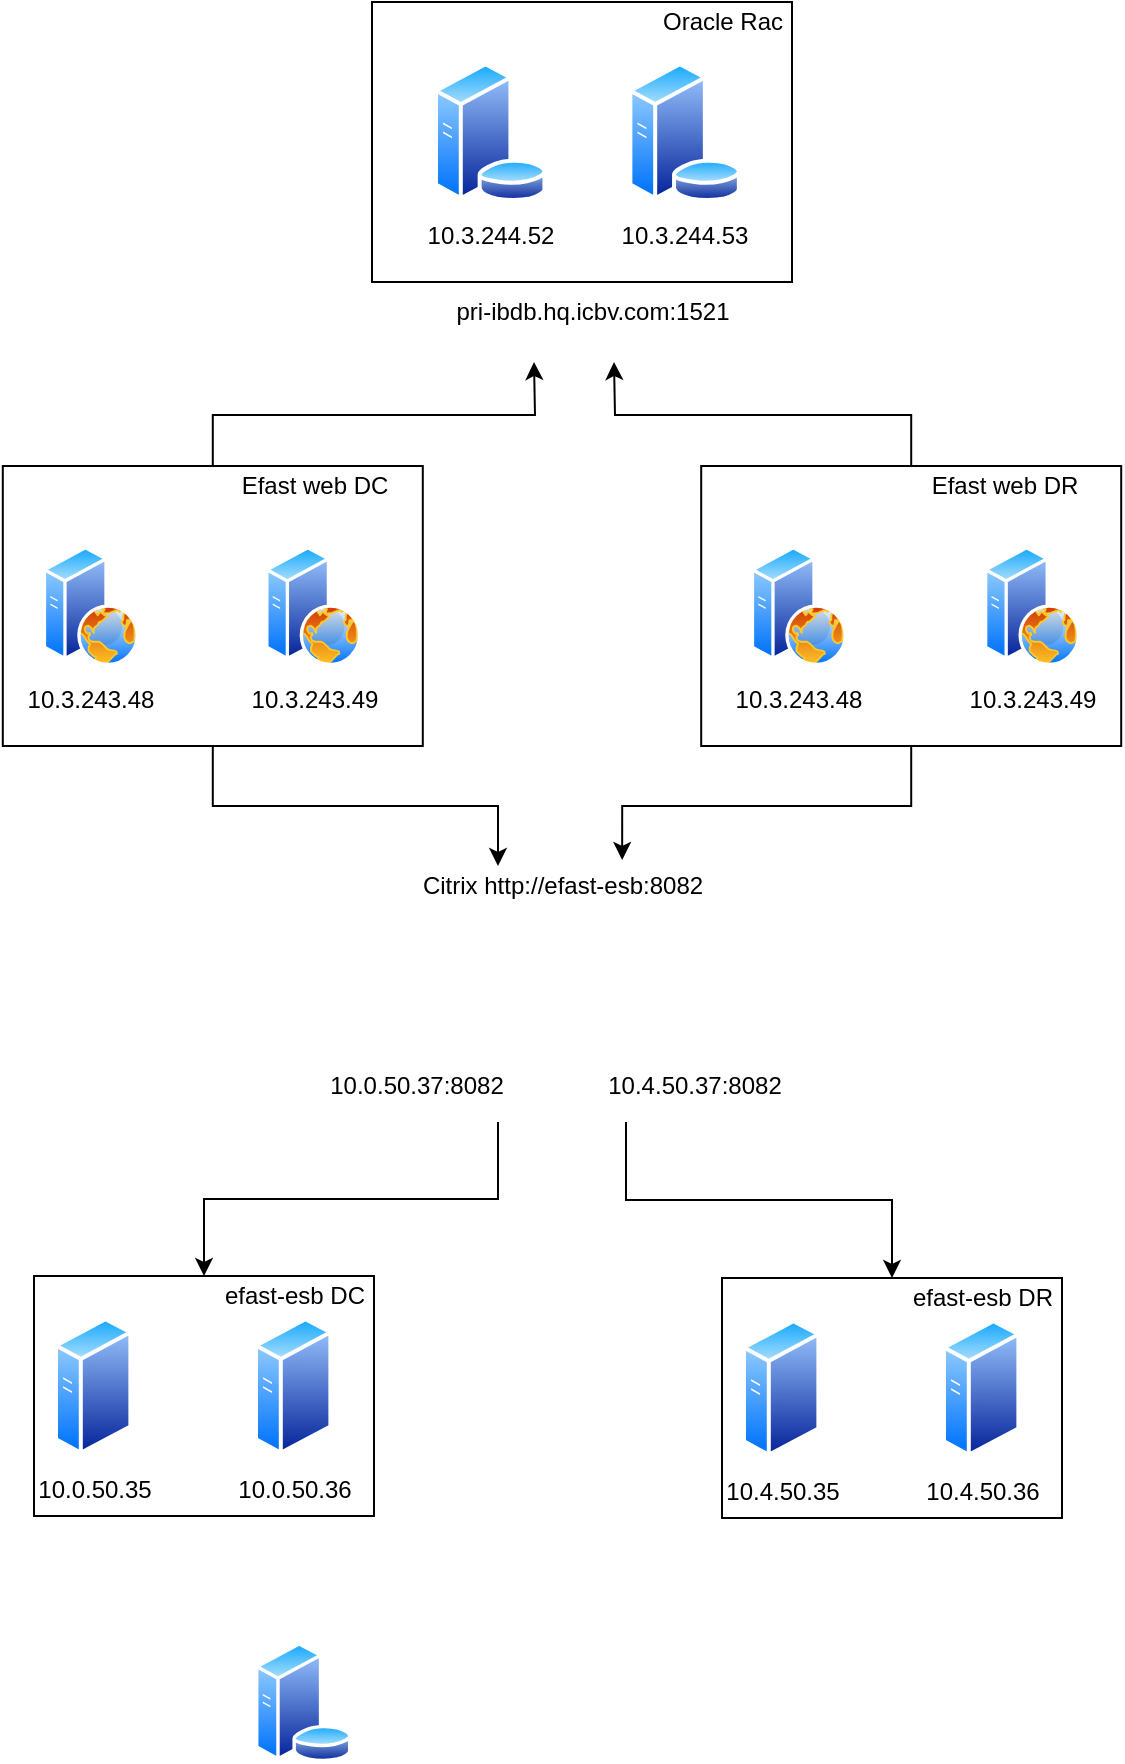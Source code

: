 <mxfile version="13.5.1" type="github">
  <diagram id="0YfM54YLL3d5J6dc9Wcw" name="Page-1">
    <mxGraphModel dx="782" dy="689" grid="1" gridSize="10" guides="1" tooltips="1" connect="1" arrows="1" fold="1" page="1" pageScale="1" pageWidth="827" pageHeight="1169" math="0" shadow="0">
      <root>
        <mxCell id="0" />
        <mxCell id="1" parent="0" />
        <mxCell id="umgGRX6cQPKKGzuGE6wV-17" style="edgeStyle=orthogonalEdgeStyle;rounded=0;orthogonalLoop=1;jettySize=auto;html=1;exitX=0.25;exitY=1;exitDx=0;exitDy=0;entryX=0.5;entryY=0;entryDx=0;entryDy=0;" parent="1" source="umgGRX6cQPKKGzuGE6wV-1" target="umgGRX6cQPKKGzuGE6wV-18" edge="1">
          <mxGeometry relative="1" as="geometry">
            <mxPoint x="210" y="742" as="targetPoint" />
          </mxGeometry>
        </mxCell>
        <mxCell id="umgGRX6cQPKKGzuGE6wV-28" style="edgeStyle=orthogonalEdgeStyle;rounded=0;orthogonalLoop=1;jettySize=auto;html=1;exitX=0.75;exitY=1;exitDx=0;exitDy=0;entryX=0.5;entryY=0;entryDx=0;entryDy=0;" parent="1" source="umgGRX6cQPKKGzuGE6wV-1" target="umgGRX6cQPKKGzuGE6wV-24" edge="1">
          <mxGeometry relative="1" as="geometry" />
        </mxCell>
        <mxCell id="umgGRX6cQPKKGzuGE6wV-1" value="" style="shape=image;html=1;verticalAlign=top;verticalLabelPosition=bottom;labelBackgroundColor=#ffffff;imageAspect=0;aspect=fixed;image=https://cdn2.iconfinder.com/data/icons/amazon-aws-stencils/100/Compute__Networking_copy_Elastic_Load_Balancing-128.png" parent="1" vertex="1">
          <mxGeometry x="250" y="522" width="128" height="128" as="geometry" />
        </mxCell>
        <mxCell id="umgGRX6cQPKKGzuGE6wV-4" value="" style="aspect=fixed;perimeter=ellipsePerimeter;html=1;align=center;shadow=0;dashed=0;spacingTop=3;image;image=img/lib/active_directory/database_server.svg;" parent="1" vertex="1">
          <mxGeometry x="160.0" y="910" width="49.2" height="60" as="geometry" />
        </mxCell>
        <mxCell id="umgGRX6cQPKKGzuGE6wV-12" style="edgeStyle=orthogonalEdgeStyle;rounded=0;orthogonalLoop=1;jettySize=auto;html=1;exitX=0.5;exitY=1;exitDx=0;exitDy=0;entryX=0.25;entryY=0;entryDx=0;entryDy=0;" parent="1" source="umgGRX6cQPKKGzuGE6wV-33" target="umgGRX6cQPKKGzuGE6wV-1" edge="1">
          <mxGeometry relative="1" as="geometry">
            <mxPoint x="74" y="402" as="sourcePoint" />
          </mxGeometry>
        </mxCell>
        <mxCell id="umgGRX6cQPKKGzuGE6wV-15" value="&lt;span style=&quot;background-color: rgb(255 , 255 , 255)&quot;&gt;Citrix http://efast-esb:8082&lt;/span&gt;" style="text;html=1;resizable=0;autosize=1;align=center;verticalAlign=middle;points=[];fillColor=none;strokeColor=none;rounded=0;" parent="1" vertex="1">
          <mxGeometry x="234" y="522" width="160" height="20" as="geometry" />
        </mxCell>
        <mxCell id="umgGRX6cQPKKGzuGE6wV-16" value="&lt;span style=&quot;background-color: rgb(255 , 255 , 255)&quot;&gt;10.0.50.37:8082&lt;/span&gt;" style="text;html=1;resizable=0;autosize=1;align=center;verticalAlign=middle;points=[];fillColor=none;strokeColor=none;rounded=0;" parent="1" vertex="1">
          <mxGeometry x="191.2" y="622" width="100" height="20" as="geometry" />
        </mxCell>
        <mxCell id="umgGRX6cQPKKGzuGE6wV-18" value="" style="rounded=0;whiteSpace=wrap;html=1;" parent="1" vertex="1">
          <mxGeometry x="50" y="727" width="170" height="120" as="geometry" />
        </mxCell>
        <mxCell id="umgGRX6cQPKKGzuGE6wV-19" value="10.0.50.35" style="aspect=fixed;perimeter=ellipsePerimeter;html=1;align=center;shadow=0;dashed=0;spacingTop=3;image;image=img/lib/active_directory/generic_server.svg;" parent="1" vertex="1">
          <mxGeometry x="60.0" y="747" width="39.2" height="70" as="geometry" />
        </mxCell>
        <mxCell id="umgGRX6cQPKKGzuGE6wV-20" value="10.0.50.36" style="aspect=fixed;perimeter=ellipsePerimeter;html=1;align=center;shadow=0;dashed=0;spacingTop=3;image;image=img/lib/active_directory/generic_server.svg;" parent="1" vertex="1">
          <mxGeometry x="160" y="747" width="39.2" height="70" as="geometry" />
        </mxCell>
        <mxCell id="umgGRX6cQPKKGzuGE6wV-21" value="&lt;span style=&quot;background-color: rgb(255 , 255 , 255)&quot;&gt;efast-esb DC&lt;/span&gt;" style="text;html=1;resizable=0;autosize=1;align=center;verticalAlign=middle;points=[];fillColor=none;strokeColor=none;rounded=0;" parent="1" vertex="1">
          <mxGeometry x="134.6" y="727" width="90" height="20" as="geometry" />
        </mxCell>
        <mxCell id="umgGRX6cQPKKGzuGE6wV-23" value="&lt;span style=&quot;background-color: rgb(255 , 255 , 255)&quot;&gt;10.4.50.37:8082&lt;/span&gt;" style="text;html=1;resizable=0;autosize=1;align=center;verticalAlign=middle;points=[];fillColor=none;strokeColor=none;rounded=0;" parent="1" vertex="1">
          <mxGeometry x="330" y="622" width="100" height="20" as="geometry" />
        </mxCell>
        <mxCell id="umgGRX6cQPKKGzuGE6wV-24" value="" style="rounded=0;whiteSpace=wrap;html=1;" parent="1" vertex="1">
          <mxGeometry x="394" y="728" width="170" height="120" as="geometry" />
        </mxCell>
        <mxCell id="umgGRX6cQPKKGzuGE6wV-25" value="10.4.50.35" style="aspect=fixed;perimeter=ellipsePerimeter;html=1;align=center;shadow=0;dashed=0;spacingTop=3;image;image=img/lib/active_directory/generic_server.svg;" parent="1" vertex="1">
          <mxGeometry x="404" y="748" width="39.2" height="70" as="geometry" />
        </mxCell>
        <mxCell id="umgGRX6cQPKKGzuGE6wV-26" value="10.4.50.36" style="aspect=fixed;perimeter=ellipsePerimeter;html=1;align=center;shadow=0;dashed=0;spacingTop=3;image;image=img/lib/active_directory/generic_server.svg;" parent="1" vertex="1">
          <mxGeometry x="504" y="748" width="39.2" height="70" as="geometry" />
        </mxCell>
        <mxCell id="umgGRX6cQPKKGzuGE6wV-27" value="&lt;span style=&quot;background-color: rgb(255 , 255 , 255)&quot;&gt;efast-esb DR&lt;/span&gt;" style="text;html=1;resizable=0;autosize=1;align=center;verticalAlign=middle;points=[];fillColor=none;strokeColor=none;rounded=0;" parent="1" vertex="1">
          <mxGeometry x="478.6" y="728" width="90" height="20" as="geometry" />
        </mxCell>
        <mxCell id="A9Hz1d1B_xaYPRxxfRa6-11" style="edgeStyle=orthogonalEdgeStyle;rounded=0;orthogonalLoop=1;jettySize=auto;html=1;exitX=0.5;exitY=0;exitDx=0;exitDy=0;" edge="1" parent="1" source="umgGRX6cQPKKGzuGE6wV-33">
          <mxGeometry relative="1" as="geometry">
            <mxPoint x="300" y="270" as="targetPoint" />
          </mxGeometry>
        </mxCell>
        <mxCell id="umgGRX6cQPKKGzuGE6wV-33" value="" style="rounded=0;whiteSpace=wrap;html=1;" parent="1" vertex="1">
          <mxGeometry x="34.4" y="322" width="210" height="140" as="geometry" />
        </mxCell>
        <mxCell id="umgGRX6cQPKKGzuGE6wV-35" value="10.3.243.48" style="aspect=fixed;perimeter=ellipsePerimeter;html=1;align=center;shadow=0;dashed=0;spacingTop=3;image;image=img/lib/active_directory/web_server.svg;" parent="1" vertex="1">
          <mxGeometry x="54.4" y="362" width="48" height="60" as="geometry" />
        </mxCell>
        <mxCell id="umgGRX6cQPKKGzuGE6wV-36" value="10.3.243.49" style="aspect=fixed;perimeter=ellipsePerimeter;html=1;align=center;shadow=0;dashed=0;spacingTop=3;image;image=img/lib/active_directory/web_server.svg;" parent="1" vertex="1">
          <mxGeometry x="165.6" y="362" width="48" height="60" as="geometry" />
        </mxCell>
        <mxCell id="umgGRX6cQPKKGzuGE6wV-37" value="&lt;span style=&quot;background-color: rgb(255 , 255 , 255)&quot;&gt;Efast web DC&lt;/span&gt;" style="text;html=1;resizable=0;autosize=1;align=center;verticalAlign=middle;points=[];fillColor=none;strokeColor=none;rounded=0;" parent="1" vertex="1">
          <mxGeometry x="144.6" y="322" width="90" height="20" as="geometry" />
        </mxCell>
        <mxCell id="umgGRX6cQPKKGzuGE6wV-42" style="edgeStyle=orthogonalEdgeStyle;rounded=0;orthogonalLoop=1;jettySize=auto;html=1;exitX=0.5;exitY=1;exitDx=0;exitDy=0;entryX=0.688;entryY=-0.15;entryDx=0;entryDy=0;entryPerimeter=0;" parent="1" source="umgGRX6cQPKKGzuGE6wV-38" target="umgGRX6cQPKKGzuGE6wV-15" edge="1">
          <mxGeometry relative="1" as="geometry" />
        </mxCell>
        <mxCell id="A9Hz1d1B_xaYPRxxfRa6-12" style="edgeStyle=orthogonalEdgeStyle;rounded=0;orthogonalLoop=1;jettySize=auto;html=1;exitX=0.5;exitY=0;exitDx=0;exitDy=0;" edge="1" parent="1" source="umgGRX6cQPKKGzuGE6wV-38">
          <mxGeometry relative="1" as="geometry">
            <mxPoint x="340" y="270" as="targetPoint" />
          </mxGeometry>
        </mxCell>
        <mxCell id="umgGRX6cQPKKGzuGE6wV-38" value="" style="rounded=0;whiteSpace=wrap;html=1;" parent="1" vertex="1">
          <mxGeometry x="383.6" y="322" width="210" height="140" as="geometry" />
        </mxCell>
        <mxCell id="umgGRX6cQPKKGzuGE6wV-39" value="10.3.243.48" style="aspect=fixed;perimeter=ellipsePerimeter;html=1;align=center;shadow=0;dashed=0;spacingTop=3;image;image=img/lib/active_directory/web_server.svg;" parent="1" vertex="1">
          <mxGeometry x="408.4" y="362" width="48" height="60" as="geometry" />
        </mxCell>
        <mxCell id="umgGRX6cQPKKGzuGE6wV-40" value="10.3.243.49" style="aspect=fixed;perimeter=ellipsePerimeter;html=1;align=center;shadow=0;dashed=0;spacingTop=3;image;image=img/lib/active_directory/web_server.svg;" parent="1" vertex="1">
          <mxGeometry x="525" y="362" width="48" height="60" as="geometry" />
        </mxCell>
        <mxCell id="umgGRX6cQPKKGzuGE6wV-41" value="&lt;span style=&quot;background-color: rgb(255 , 255 , 255)&quot;&gt;Efast web DR&lt;/span&gt;" style="text;html=1;resizable=0;autosize=1;align=center;verticalAlign=middle;points=[];fillColor=none;strokeColor=none;rounded=0;" parent="1" vertex="1">
          <mxGeometry x="490.0" y="322" width="90" height="20" as="geometry" />
        </mxCell>
        <mxCell id="A9Hz1d1B_xaYPRxxfRa6-3" value="" style="rounded=0;whiteSpace=wrap;html=1;" vertex="1" parent="1">
          <mxGeometry x="219" y="90" width="210" height="140" as="geometry" />
        </mxCell>
        <mxCell id="A9Hz1d1B_xaYPRxxfRa6-4" value="10.3.244.52" style="aspect=fixed;perimeter=ellipsePerimeter;html=1;align=center;shadow=0;dashed=0;spacingTop=3;image;image=img/lib/active_directory/database_server.svg;" vertex="1" parent="1">
          <mxGeometry x="249.4" y="120" width="57.4" height="70" as="geometry" />
        </mxCell>
        <mxCell id="A9Hz1d1B_xaYPRxxfRa6-5" value="10.3.244.53" style="aspect=fixed;perimeter=ellipsePerimeter;html=1;align=center;shadow=0;dashed=0;spacingTop=3;image;image=img/lib/active_directory/database_server.svg;" vertex="1" parent="1">
          <mxGeometry x="346.6" y="120" width="57.4" height="70" as="geometry" />
        </mxCell>
        <mxCell id="A9Hz1d1B_xaYPRxxfRa6-8" value="pri-ibdb.hq.icbv.com:1521" style="text;html=1;resizable=0;autosize=1;align=center;verticalAlign=middle;points=[];fillColor=none;strokeColor=none;rounded=0;" vertex="1" parent="1">
          <mxGeometry x="254" y="235" width="150" height="20" as="geometry" />
        </mxCell>
        <mxCell id="A9Hz1d1B_xaYPRxxfRa6-15" value="&lt;span style=&quot;background-color: rgb(255 , 255 , 255)&quot;&gt;Oracle Rac&lt;/span&gt;" style="text;html=1;resizable=0;autosize=1;align=center;verticalAlign=middle;points=[];fillColor=none;strokeColor=none;rounded=0;" vertex="1" parent="1">
          <mxGeometry x="354" y="90" width="80" height="20" as="geometry" />
        </mxCell>
      </root>
    </mxGraphModel>
  </diagram>
</mxfile>
